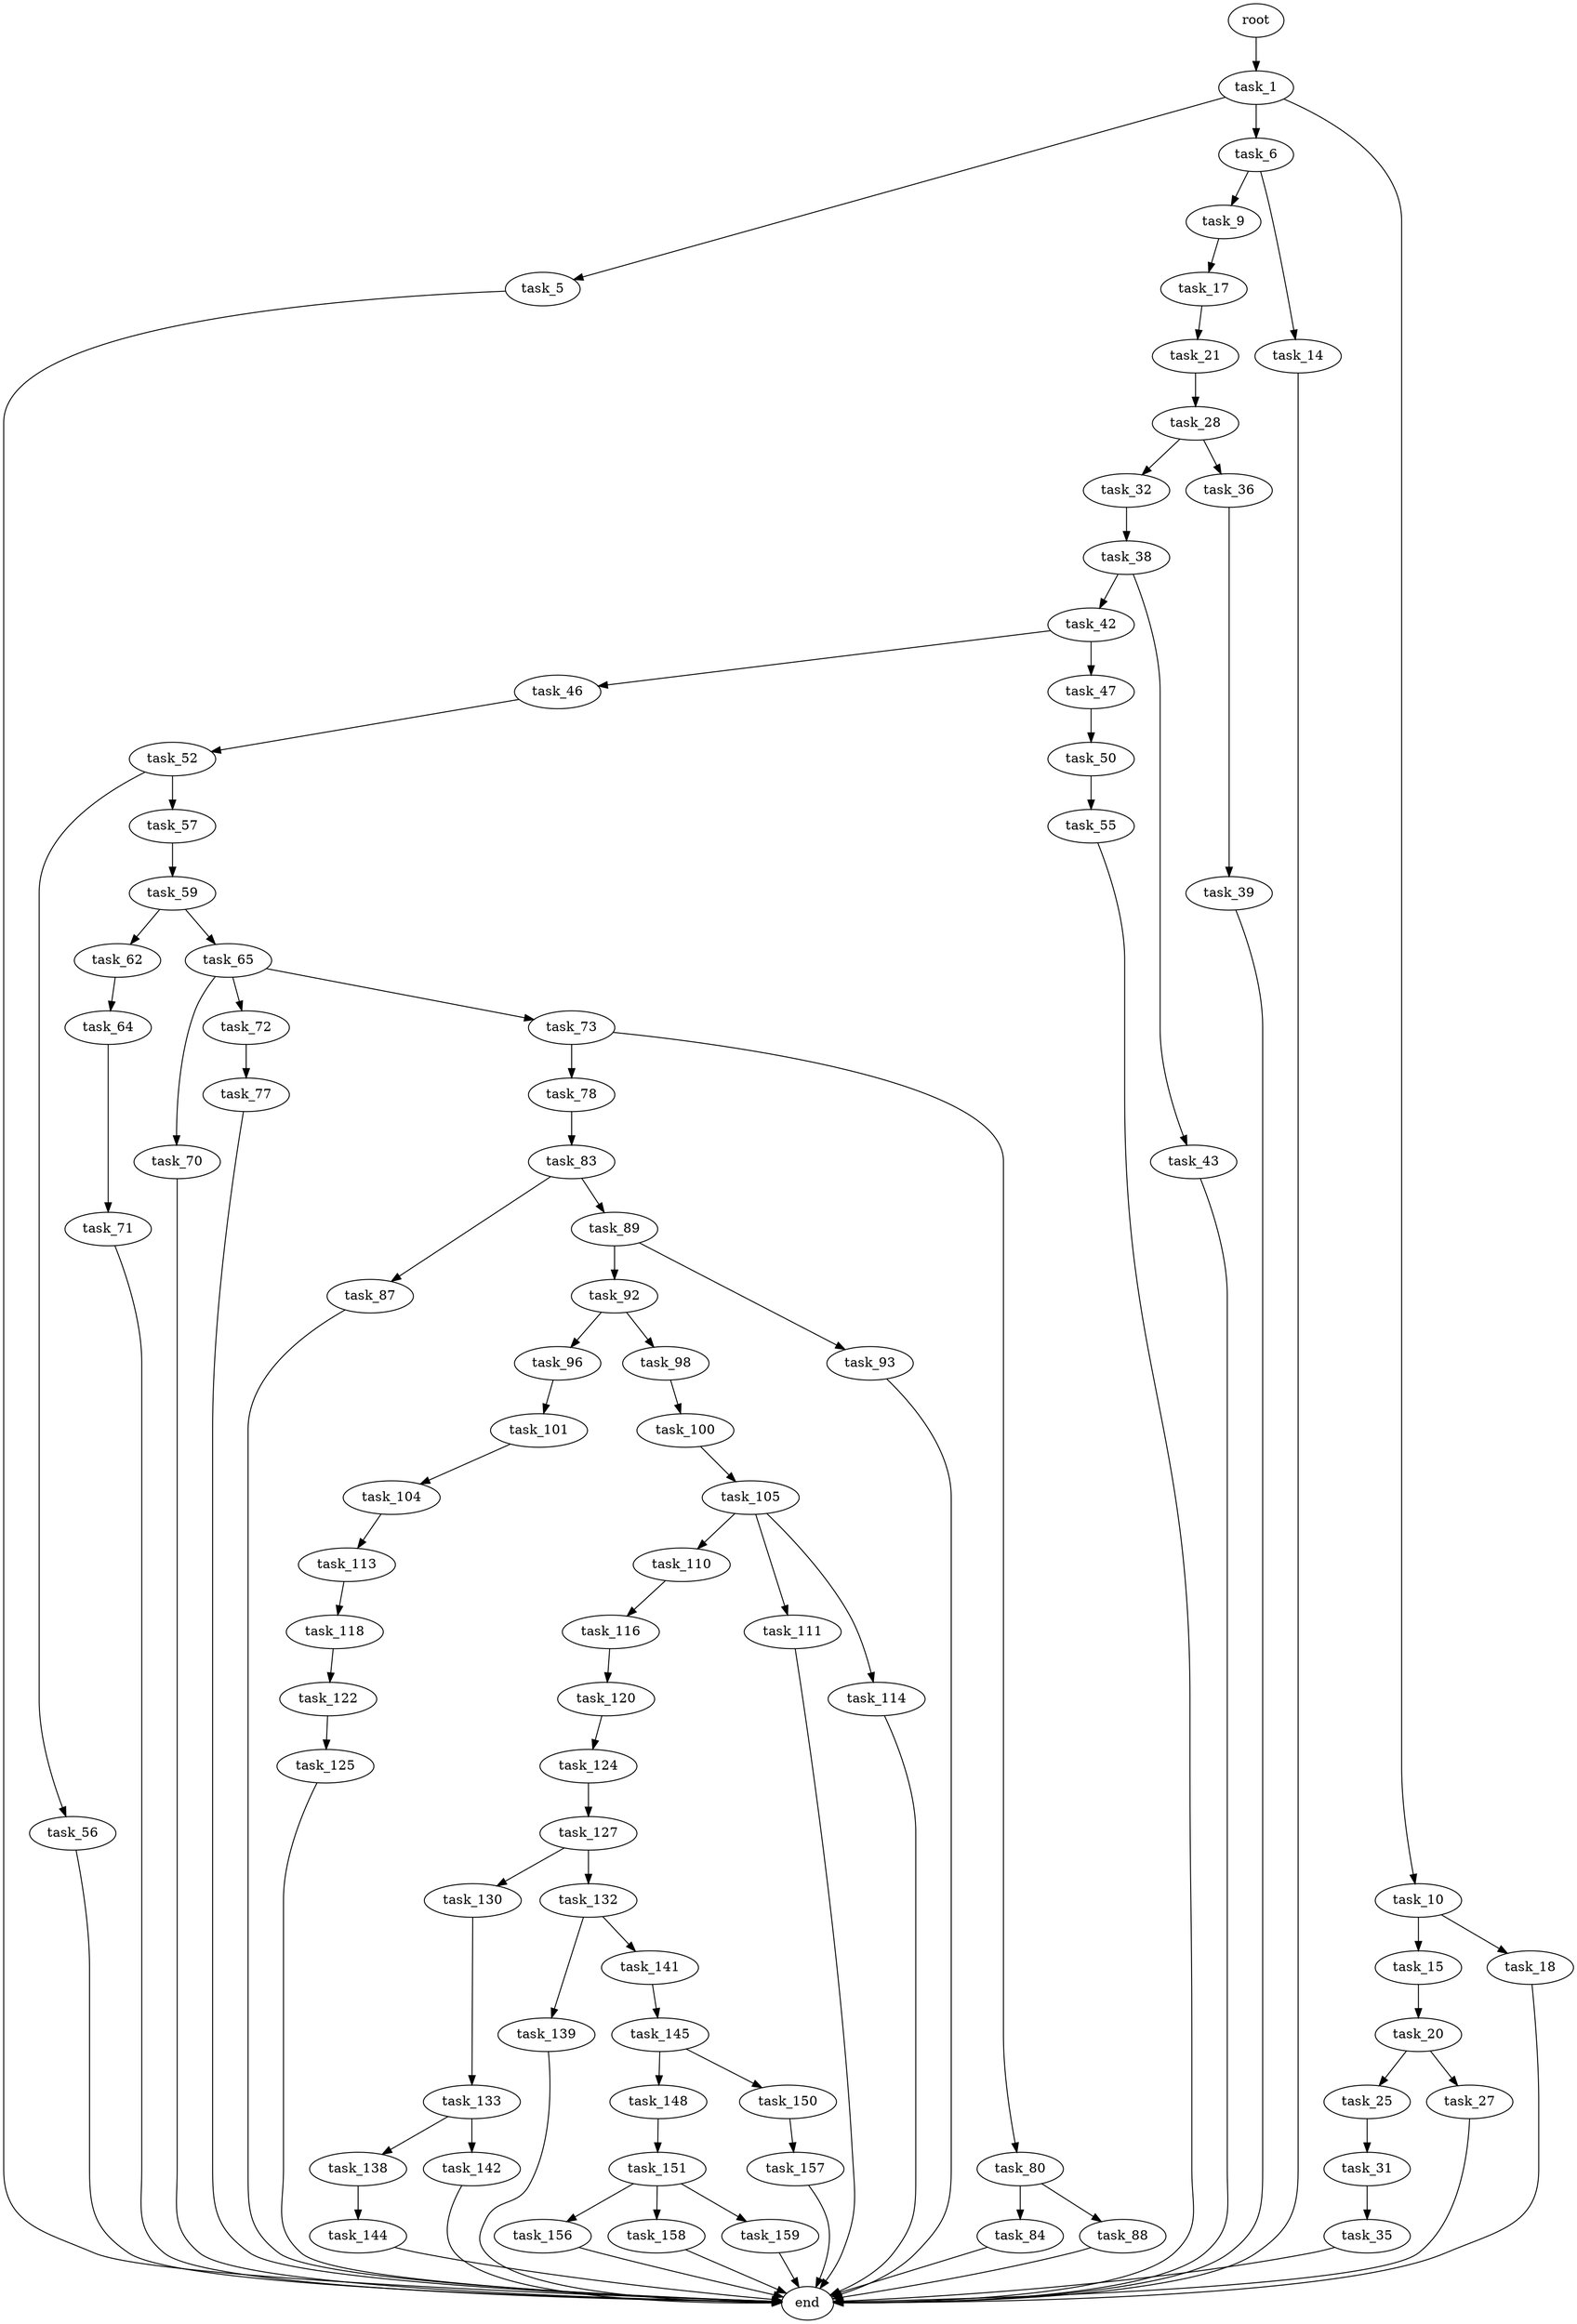 digraph G {
  root [size="0.000000"];
  task_1 [size="231928233984.000000"];
  task_5 [size="35662640825.000000"];
  task_6 [size="15521422533.000000"];
  task_10 [size="859252643070.000000"];
  end [size="0.000000"];
  task_9 [size="549755813888.000000"];
  task_14 [size="782757789696.000000"];
  task_17 [size="68719476736.000000"];
  task_15 [size="134217728000.000000"];
  task_18 [size="782757789696.000000"];
  task_20 [size="368293445632.000000"];
  task_21 [size="782757789696.000000"];
  task_25 [size="19171768388.000000"];
  task_27 [size="81946588944.000000"];
  task_28 [size="134217728000.000000"];
  task_31 [size="783267042685.000000"];
  task_32 [size="10147552689.000000"];
  task_36 [size="38607281611.000000"];
  task_35 [size="14369334021.000000"];
  task_38 [size="782757789696.000000"];
  task_39 [size="1124623027.000000"];
  task_42 [size="7022530394.000000"];
  task_43 [size="213301072986.000000"];
  task_46 [size="15214839453.000000"];
  task_47 [size="1073741824000.000000"];
  task_52 [size="134426984520.000000"];
  task_50 [size="1304458023.000000"];
  task_55 [size="8589934592.000000"];
  task_56 [size="5130872202.000000"];
  task_57 [size="29740686791.000000"];
  task_59 [size="153224038572.000000"];
  task_62 [size="549755813888.000000"];
  task_65 [size="231928233984.000000"];
  task_64 [size="29511717218.000000"];
  task_71 [size="2364615926.000000"];
  task_70 [size="231928233984.000000"];
  task_72 [size="24373788049.000000"];
  task_73 [size="368293445632.000000"];
  task_77 [size="134217728000.000000"];
  task_78 [size="68719476736.000000"];
  task_80 [size="496411422584.000000"];
  task_83 [size="65760581144.000000"];
  task_84 [size="782757789696.000000"];
  task_88 [size="782757789696.000000"];
  task_87 [size="453180673019.000000"];
  task_89 [size="28991029248.000000"];
  task_92 [size="21521414063.000000"];
  task_93 [size="3323280610.000000"];
  task_96 [size="57136226637.000000"];
  task_98 [size="245815188836.000000"];
  task_101 [size="368293445632.000000"];
  task_100 [size="8589934592.000000"];
  task_105 [size="816891612368.000000"];
  task_104 [size="3107971691.000000"];
  task_113 [size="134217728000.000000"];
  task_110 [size="738503714416.000000"];
  task_111 [size="753059791280.000000"];
  task_114 [size="134217728000.000000"];
  task_116 [size="28991029248.000000"];
  task_118 [size="2227150174.000000"];
  task_120 [size="136020476274.000000"];
  task_122 [size="96775185866.000000"];
  task_124 [size="125220308244.000000"];
  task_125 [size="18139884850.000000"];
  task_127 [size="782757789696.000000"];
  task_130 [size="1073741824000.000000"];
  task_132 [size="68719476736.000000"];
  task_133 [size="62257239264.000000"];
  task_139 [size="8589934592.000000"];
  task_141 [size="134217728000.000000"];
  task_138 [size="231928233984.000000"];
  task_142 [size="18715519703.000000"];
  task_144 [size="27782499397.000000"];
  task_145 [size="45333305134.000000"];
  task_148 [size="782757789696.000000"];
  task_150 [size="368293445632.000000"];
  task_151 [size="7773362980.000000"];
  task_157 [size="228011117407.000000"];
  task_156 [size="4954688768.000000"];
  task_158 [size="15254765047.000000"];
  task_159 [size="284668343809.000000"];

  root -> task_1 [size="1.000000"];
  task_1 -> task_5 [size="301989888.000000"];
  task_1 -> task_6 [size="301989888.000000"];
  task_1 -> task_10 [size="301989888.000000"];
  task_5 -> end [size="1.000000"];
  task_6 -> task_9 [size="679477248.000000"];
  task_6 -> task_14 [size="679477248.000000"];
  task_10 -> task_15 [size="838860800.000000"];
  task_10 -> task_18 [size="838860800.000000"];
  task_9 -> task_17 [size="536870912.000000"];
  task_14 -> end [size="1.000000"];
  task_17 -> task_21 [size="134217728.000000"];
  task_15 -> task_20 [size="209715200.000000"];
  task_18 -> end [size="1.000000"];
  task_20 -> task_25 [size="411041792.000000"];
  task_20 -> task_27 [size="411041792.000000"];
  task_21 -> task_28 [size="679477248.000000"];
  task_25 -> task_31 [size="411041792.000000"];
  task_27 -> end [size="1.000000"];
  task_28 -> task_32 [size="209715200.000000"];
  task_28 -> task_36 [size="209715200.000000"];
  task_31 -> task_35 [size="679477248.000000"];
  task_32 -> task_38 [size="301989888.000000"];
  task_36 -> task_39 [size="679477248.000000"];
  task_35 -> end [size="1.000000"];
  task_38 -> task_42 [size="679477248.000000"];
  task_38 -> task_43 [size="679477248.000000"];
  task_39 -> end [size="1.000000"];
  task_42 -> task_46 [size="301989888.000000"];
  task_42 -> task_47 [size="301989888.000000"];
  task_43 -> end [size="1.000000"];
  task_46 -> task_52 [size="33554432.000000"];
  task_47 -> task_50 [size="838860800.000000"];
  task_52 -> task_56 [size="134217728.000000"];
  task_52 -> task_57 [size="134217728.000000"];
  task_50 -> task_55 [size="134217728.000000"];
  task_55 -> end [size="1.000000"];
  task_56 -> end [size="1.000000"];
  task_57 -> task_59 [size="838860800.000000"];
  task_59 -> task_62 [size="134217728.000000"];
  task_59 -> task_65 [size="134217728.000000"];
  task_62 -> task_64 [size="536870912.000000"];
  task_65 -> task_70 [size="301989888.000000"];
  task_65 -> task_72 [size="301989888.000000"];
  task_65 -> task_73 [size="301989888.000000"];
  task_64 -> task_71 [size="536870912.000000"];
  task_71 -> end [size="1.000000"];
  task_70 -> end [size="1.000000"];
  task_72 -> task_77 [size="679477248.000000"];
  task_73 -> task_78 [size="411041792.000000"];
  task_73 -> task_80 [size="411041792.000000"];
  task_77 -> end [size="1.000000"];
  task_78 -> task_83 [size="134217728.000000"];
  task_80 -> task_84 [size="411041792.000000"];
  task_80 -> task_88 [size="411041792.000000"];
  task_83 -> task_87 [size="301989888.000000"];
  task_83 -> task_89 [size="301989888.000000"];
  task_84 -> end [size="1.000000"];
  task_88 -> end [size="1.000000"];
  task_87 -> end [size="1.000000"];
  task_89 -> task_92 [size="75497472.000000"];
  task_89 -> task_93 [size="75497472.000000"];
  task_92 -> task_96 [size="411041792.000000"];
  task_92 -> task_98 [size="411041792.000000"];
  task_93 -> end [size="1.000000"];
  task_96 -> task_101 [size="75497472.000000"];
  task_98 -> task_100 [size="209715200.000000"];
  task_101 -> task_104 [size="411041792.000000"];
  task_100 -> task_105 [size="33554432.000000"];
  task_105 -> task_110 [size="536870912.000000"];
  task_105 -> task_111 [size="536870912.000000"];
  task_105 -> task_114 [size="536870912.000000"];
  task_104 -> task_113 [size="75497472.000000"];
  task_113 -> task_118 [size="209715200.000000"];
  task_110 -> task_116 [size="536870912.000000"];
  task_111 -> end [size="1.000000"];
  task_114 -> end [size="1.000000"];
  task_116 -> task_120 [size="75497472.000000"];
  task_118 -> task_122 [size="134217728.000000"];
  task_120 -> task_124 [size="301989888.000000"];
  task_122 -> task_125 [size="301989888.000000"];
  task_124 -> task_127 [size="134217728.000000"];
  task_125 -> end [size="1.000000"];
  task_127 -> task_130 [size="679477248.000000"];
  task_127 -> task_132 [size="679477248.000000"];
  task_130 -> task_133 [size="838860800.000000"];
  task_132 -> task_139 [size="134217728.000000"];
  task_132 -> task_141 [size="134217728.000000"];
  task_133 -> task_138 [size="134217728.000000"];
  task_133 -> task_142 [size="134217728.000000"];
  task_139 -> end [size="1.000000"];
  task_141 -> task_145 [size="209715200.000000"];
  task_138 -> task_144 [size="301989888.000000"];
  task_142 -> end [size="1.000000"];
  task_144 -> end [size="1.000000"];
  task_145 -> task_148 [size="838860800.000000"];
  task_145 -> task_150 [size="838860800.000000"];
  task_148 -> task_151 [size="679477248.000000"];
  task_150 -> task_157 [size="411041792.000000"];
  task_151 -> task_156 [size="134217728.000000"];
  task_151 -> task_158 [size="134217728.000000"];
  task_151 -> task_159 [size="134217728.000000"];
  task_157 -> end [size="1.000000"];
  task_156 -> end [size="1.000000"];
  task_158 -> end [size="1.000000"];
  task_159 -> end [size="1.000000"];
}

